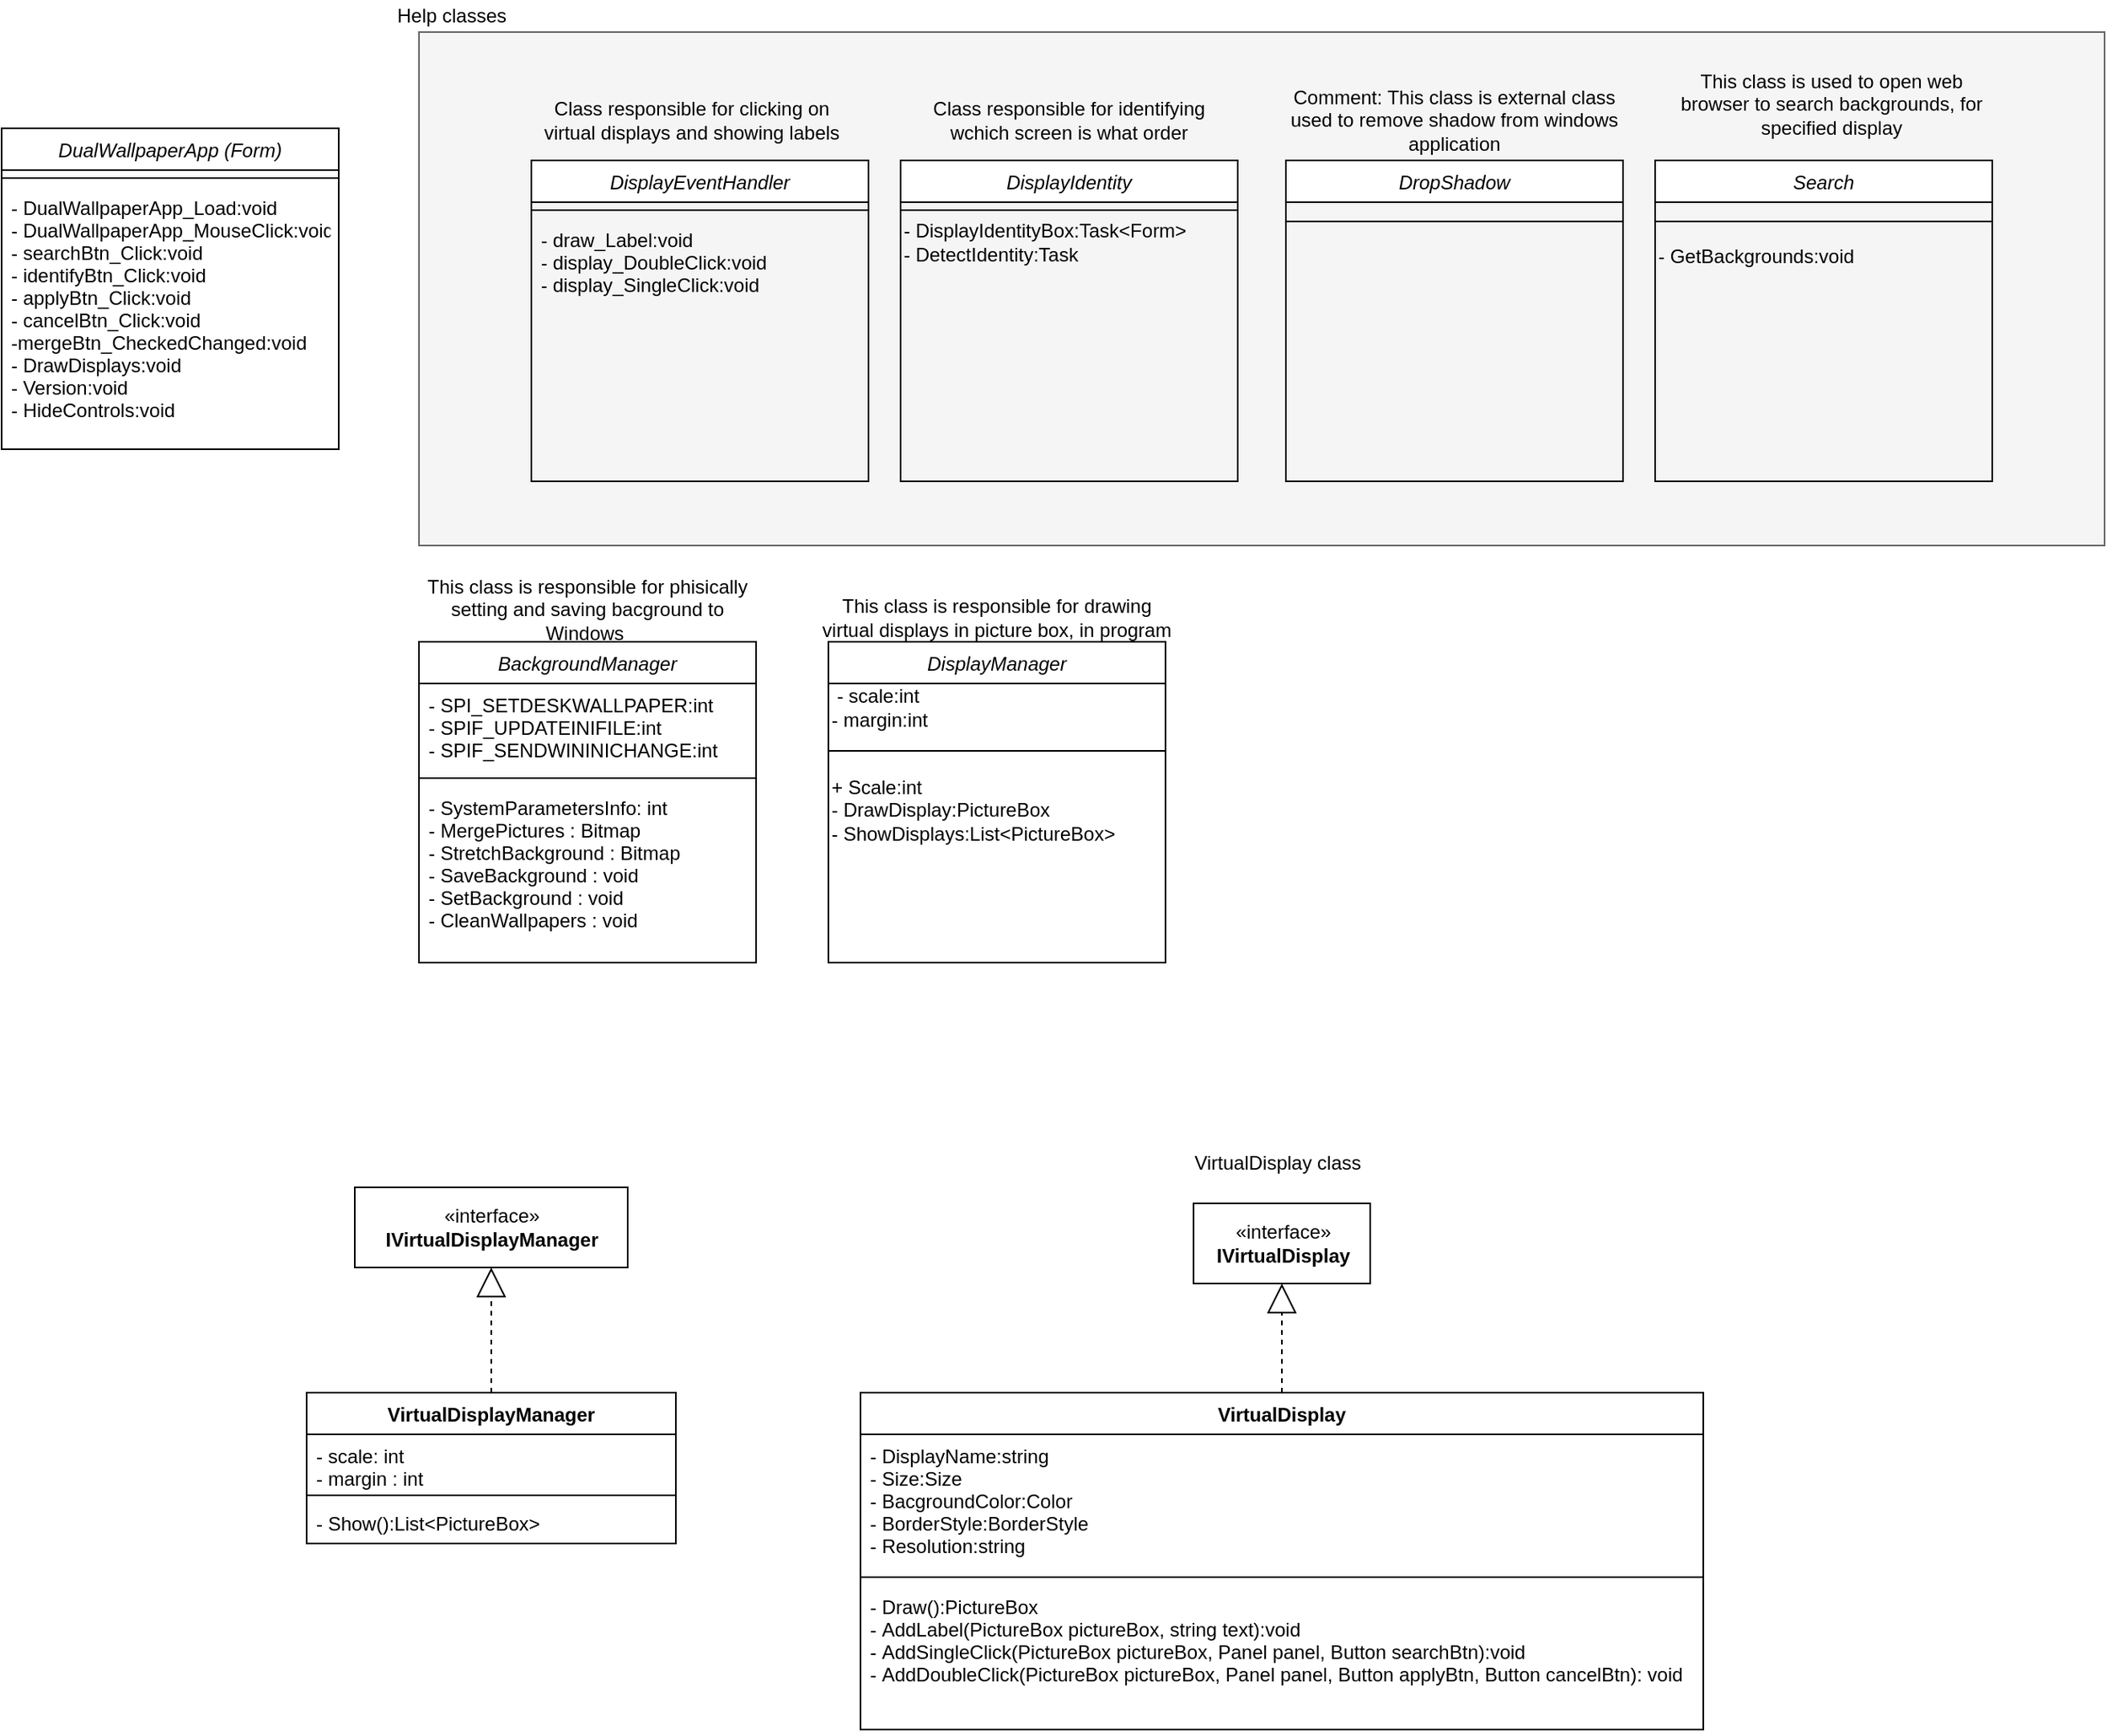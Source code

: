 <mxfile version="16.1.0" type="device"><diagram id="C5RBs43oDa-KdzZeNtuy" name="Page-1"><mxGraphModel dx="258" dy="794" grid="1" gridSize="10" guides="1" tooltips="1" connect="1" arrows="1" fold="1" page="1" pageScale="1" pageWidth="827" pageHeight="1169" math="0" shadow="0"><root><mxCell id="WIyWlLk6GJQsqaUBKTNV-0"/><mxCell id="WIyWlLk6GJQsqaUBKTNV-1" parent="WIyWlLk6GJQsqaUBKTNV-0"/><mxCell id="JTBfQJmA-yWatGNvvHUe-33" value="" style="rounded=0;whiteSpace=wrap;html=1;fillColor=#f5f5f5;strokeColor=#666666;fontColor=#333333;" vertex="1" parent="WIyWlLk6GJQsqaUBKTNV-1"><mxGeometry x="510" y="30" width="1050" height="320" as="geometry"/></mxCell><mxCell id="zkfFHV4jXpPFQw0GAbJ--0" value="BackgroundManager" style="swimlane;fontStyle=2;align=center;verticalAlign=top;childLayout=stackLayout;horizontal=1;startSize=26;horizontalStack=0;resizeParent=1;resizeLast=0;collapsible=1;marginBottom=0;rounded=0;shadow=0;strokeWidth=1;" parent="WIyWlLk6GJQsqaUBKTNV-1" vertex="1"><mxGeometry x="510" y="410" width="210" height="200" as="geometry"><mxRectangle x="230" y="140" width="160" height="26" as="alternateBounds"/></mxGeometry></mxCell><mxCell id="zkfFHV4jXpPFQw0GAbJ--2" value="- SPI_SETDESKWALLPAPER:int&#10;- SPIF_UPDATEINIFILE:int&#10;- SPIF_SENDWININICHANGE:int" style="text;align=left;verticalAlign=top;spacingLeft=4;spacingRight=4;overflow=hidden;rotatable=0;points=[[0,0.5],[1,0.5]];portConstraint=eastwest;rounded=0;shadow=0;html=0;" parent="zkfFHV4jXpPFQw0GAbJ--0" vertex="1"><mxGeometry y="26" width="210" height="54" as="geometry"/></mxCell><mxCell id="zkfFHV4jXpPFQw0GAbJ--4" value="" style="line;html=1;strokeWidth=1;align=left;verticalAlign=middle;spacingTop=-1;spacingLeft=3;spacingRight=3;rotatable=0;labelPosition=right;points=[];portConstraint=eastwest;" parent="zkfFHV4jXpPFQw0GAbJ--0" vertex="1"><mxGeometry y="80" width="210" height="10" as="geometry"/></mxCell><mxCell id="zkfFHV4jXpPFQw0GAbJ--5" value="- SystemParametersInfo: int&#10;- MergePictures : Bitmap&#10;- StretchBackground : Bitmap&#10;- SaveBackground : void&#10;- SetBackground : void&#10;- CleanWallpapers : void" style="text;align=left;verticalAlign=top;spacingLeft=4;spacingRight=4;overflow=hidden;rotatable=0;points=[[0,0.5],[1,0.5]];portConstraint=eastwest;" parent="zkfFHV4jXpPFQw0GAbJ--0" vertex="1"><mxGeometry y="90" width="210" height="110" as="geometry"/></mxCell><mxCell id="JTBfQJmA-yWatGNvvHUe-5" value="DisplayEventHandler" style="swimlane;fontStyle=2;align=center;verticalAlign=top;childLayout=stackLayout;horizontal=1;startSize=26;horizontalStack=0;resizeParent=1;resizeLast=0;collapsible=1;marginBottom=0;rounded=0;shadow=0;strokeWidth=1;" vertex="1" parent="WIyWlLk6GJQsqaUBKTNV-1"><mxGeometry x="580" y="110" width="210" height="200" as="geometry"><mxRectangle x="230" y="140" width="160" height="26" as="alternateBounds"/></mxGeometry></mxCell><mxCell id="JTBfQJmA-yWatGNvvHUe-7" value="" style="line;html=1;strokeWidth=1;align=left;verticalAlign=middle;spacingTop=-1;spacingLeft=3;spacingRight=3;rotatable=0;labelPosition=right;points=[];portConstraint=eastwest;" vertex="1" parent="JTBfQJmA-yWatGNvvHUe-5"><mxGeometry y="26" width="210" height="10" as="geometry"/></mxCell><mxCell id="JTBfQJmA-yWatGNvvHUe-8" value="- draw_Label:void&#10;- display_DoubleClick:void&#10;- display_SingleClick:void" style="text;align=left;verticalAlign=top;spacingLeft=4;spacingRight=4;overflow=hidden;rotatable=0;points=[[0,0.5],[1,0.5]];portConstraint=eastwest;" vertex="1" parent="JTBfQJmA-yWatGNvvHUe-5"><mxGeometry y="36" width="210" height="110" as="geometry"/></mxCell><mxCell id="JTBfQJmA-yWatGNvvHUe-9" value="DisplayIdentity" style="swimlane;fontStyle=2;align=center;verticalAlign=top;childLayout=stackLayout;horizontal=1;startSize=26;horizontalStack=0;resizeParent=1;resizeLast=0;collapsible=1;marginBottom=0;rounded=0;shadow=0;strokeWidth=1;" vertex="1" parent="WIyWlLk6GJQsqaUBKTNV-1"><mxGeometry x="810" y="110" width="210" height="200" as="geometry"><mxRectangle x="230" y="140" width="160" height="26" as="alternateBounds"/></mxGeometry></mxCell><mxCell id="JTBfQJmA-yWatGNvvHUe-10" value="" style="line;html=1;strokeWidth=1;align=left;verticalAlign=middle;spacingTop=-1;spacingLeft=3;spacingRight=3;rotatable=0;labelPosition=right;points=[];portConstraint=eastwest;" vertex="1" parent="JTBfQJmA-yWatGNvvHUe-9"><mxGeometry y="26" width="210" height="10" as="geometry"/></mxCell><mxCell id="JTBfQJmA-yWatGNvvHUe-12" value="-&amp;nbsp;DisplayIdentityBox:Task&amp;lt;Form&amp;gt;&lt;br&gt;- DetectIdentity:Task" style="text;html=1;align=left;verticalAlign=middle;resizable=0;points=[];autosize=1;strokeColor=none;fillColor=none;" vertex="1" parent="JTBfQJmA-yWatGNvvHUe-9"><mxGeometry y="36" width="210" height="30" as="geometry"/></mxCell><mxCell id="JTBfQJmA-yWatGNvvHUe-13" value="DisplayManager" style="swimlane;fontStyle=2;align=center;verticalAlign=top;childLayout=stackLayout;horizontal=1;startSize=26;horizontalStack=0;resizeParent=1;resizeLast=0;collapsible=1;marginBottom=0;rounded=0;shadow=0;strokeWidth=1;" vertex="1" parent="WIyWlLk6GJQsqaUBKTNV-1"><mxGeometry x="765" y="410" width="210" height="200" as="geometry"><mxRectangle x="230" y="140" width="160" height="26" as="alternateBounds"/></mxGeometry></mxCell><mxCell id="JTBfQJmA-yWatGNvvHUe-16" value="&amp;nbsp;- scale:int&lt;br&gt;- margin:int&lt;br&gt;" style="text;html=1;align=left;verticalAlign=middle;resizable=0;points=[];autosize=1;strokeColor=none;fillColor=none;" vertex="1" parent="JTBfQJmA-yWatGNvvHUe-13"><mxGeometry y="26" width="210" height="30" as="geometry"/></mxCell><mxCell id="JTBfQJmA-yWatGNvvHUe-14" value="" style="line;html=1;strokeWidth=1;align=left;verticalAlign=middle;spacingTop=-1;spacingLeft=3;spacingRight=3;rotatable=0;labelPosition=right;points=[];portConstraint=eastwest;" vertex="1" parent="JTBfQJmA-yWatGNvvHUe-13"><mxGeometry y="56" width="210" height="24" as="geometry"/></mxCell><mxCell id="JTBfQJmA-yWatGNvvHUe-15" value="+ Scale:int&lt;br&gt;-&amp;nbsp;DrawDisplay:PictureBox&lt;br&gt;- ShowDisplays:List&amp;lt;PictureBox&amp;gt;&lt;br&gt;" style="text;html=1;align=left;verticalAlign=middle;resizable=0;points=[];autosize=1;strokeColor=none;fillColor=none;" vertex="1" parent="JTBfQJmA-yWatGNvvHUe-13"><mxGeometry y="80" width="210" height="50" as="geometry"/></mxCell><mxCell id="JTBfQJmA-yWatGNvvHUe-17" value="DropShadow" style="swimlane;fontStyle=2;align=center;verticalAlign=top;childLayout=stackLayout;horizontal=1;startSize=26;horizontalStack=0;resizeParent=1;resizeLast=0;collapsible=1;marginBottom=0;rounded=0;shadow=0;strokeWidth=1;" vertex="1" parent="WIyWlLk6GJQsqaUBKTNV-1"><mxGeometry x="1050" y="110" width="210" height="200" as="geometry"><mxRectangle x="230" y="140" width="160" height="26" as="alternateBounds"/></mxGeometry></mxCell><mxCell id="JTBfQJmA-yWatGNvvHUe-19" value="" style="line;html=1;strokeWidth=1;align=left;verticalAlign=middle;spacingTop=-1;spacingLeft=3;spacingRight=3;rotatable=0;labelPosition=right;points=[];portConstraint=eastwest;" vertex="1" parent="JTBfQJmA-yWatGNvvHUe-17"><mxGeometry y="26" width="210" height="24" as="geometry"/></mxCell><mxCell id="JTBfQJmA-yWatGNvvHUe-21" value="Comment: This class is external class used to remove shadow from windows application" style="text;html=1;strokeColor=none;fillColor=none;align=center;verticalAlign=middle;whiteSpace=wrap;rounded=0;" vertex="1" parent="WIyWlLk6GJQsqaUBKTNV-1"><mxGeometry x="1050" y="70" width="210" height="30" as="geometry"/></mxCell><mxCell id="JTBfQJmA-yWatGNvvHUe-22" value="Search" style="swimlane;fontStyle=2;align=center;verticalAlign=top;childLayout=stackLayout;horizontal=1;startSize=26;horizontalStack=0;resizeParent=1;resizeLast=0;collapsible=1;marginBottom=0;rounded=0;shadow=0;strokeWidth=1;" vertex="1" parent="WIyWlLk6GJQsqaUBKTNV-1"><mxGeometry x="1280" y="110" width="210" height="200" as="geometry"><mxRectangle x="230" y="140" width="160" height="26" as="alternateBounds"/></mxGeometry></mxCell><mxCell id="JTBfQJmA-yWatGNvvHUe-24" value="" style="line;html=1;strokeWidth=1;align=left;verticalAlign=middle;spacingTop=-1;spacingLeft=3;spacingRight=3;rotatable=0;labelPosition=right;points=[];portConstraint=eastwest;" vertex="1" parent="JTBfQJmA-yWatGNvvHUe-22"><mxGeometry y="26" width="210" height="24" as="geometry"/></mxCell><mxCell id="JTBfQJmA-yWatGNvvHUe-25" value="-&amp;nbsp;GetBackgrounds:void" style="text;html=1;align=left;verticalAlign=middle;resizable=0;points=[];autosize=1;strokeColor=none;fillColor=none;" vertex="1" parent="JTBfQJmA-yWatGNvvHUe-22"><mxGeometry y="50" width="210" height="20" as="geometry"/></mxCell><mxCell id="JTBfQJmA-yWatGNvvHUe-26" value="DualWallpaperApp (Form)" style="swimlane;fontStyle=2;align=center;verticalAlign=top;childLayout=stackLayout;horizontal=1;startSize=26;horizontalStack=0;resizeParent=1;resizeLast=0;collapsible=1;marginBottom=0;rounded=0;shadow=0;strokeWidth=1;" vertex="1" parent="WIyWlLk6GJQsqaUBKTNV-1"><mxGeometry x="250" y="90" width="210" height="200" as="geometry"><mxRectangle x="230" y="140" width="160" height="26" as="alternateBounds"/></mxGeometry></mxCell><mxCell id="JTBfQJmA-yWatGNvvHUe-28" value="" style="line;html=1;strokeWidth=1;align=left;verticalAlign=middle;spacingTop=-1;spacingLeft=3;spacingRight=3;rotatable=0;labelPosition=right;points=[];portConstraint=eastwest;" vertex="1" parent="JTBfQJmA-yWatGNvvHUe-26"><mxGeometry y="26" width="210" height="10" as="geometry"/></mxCell><mxCell id="JTBfQJmA-yWatGNvvHUe-29" value="- DualWallpaperApp_Load:void&#10;- DualWallpaperApp_MouseClick:void&#10;- searchBtn_Click:void&#10;- identifyBtn_Click:void&#10;- applyBtn_Click:void&#10;- cancelBtn_Click:void&#10;-mergeBtn_CheckedChanged:void&#10;- DrawDisplays:void&#10;- Version:void&#10;- HideControls:void&#10;&#10;&#10;" style="text;align=left;verticalAlign=top;spacingLeft=4;spacingRight=4;overflow=hidden;rotatable=0;points=[[0,0.5],[1,0.5]];portConstraint=eastwest;" vertex="1" parent="JTBfQJmA-yWatGNvvHUe-26"><mxGeometry y="36" width="210" height="150" as="geometry"/></mxCell><mxCell id="JTBfQJmA-yWatGNvvHUe-30" value="This class is used to open web browser to search backgrounds, for specified display" style="text;html=1;strokeColor=none;fillColor=none;align=center;verticalAlign=middle;whiteSpace=wrap;rounded=0;" vertex="1" parent="WIyWlLk6GJQsqaUBKTNV-1"><mxGeometry x="1290" y="60" width="200" height="30" as="geometry"/></mxCell><mxCell id="JTBfQJmA-yWatGNvvHUe-31" value="Class responsible for clicking on virtual displays and showing labels" style="text;html=1;strokeColor=none;fillColor=none;align=center;verticalAlign=middle;whiteSpace=wrap;rounded=0;" vertex="1" parent="WIyWlLk6GJQsqaUBKTNV-1"><mxGeometry x="580" y="70" width="200" height="30" as="geometry"/></mxCell><mxCell id="JTBfQJmA-yWatGNvvHUe-32" value="Class responsible for identifying wchich screen is what order" style="text;html=1;strokeColor=none;fillColor=none;align=center;verticalAlign=middle;whiteSpace=wrap;rounded=0;" vertex="1" parent="WIyWlLk6GJQsqaUBKTNV-1"><mxGeometry x="810" y="70" width="210" height="30" as="geometry"/></mxCell><mxCell id="JTBfQJmA-yWatGNvvHUe-34" value="Help classes" style="text;html=1;align=center;verticalAlign=middle;resizable=0;points=[];autosize=1;strokeColor=none;fillColor=none;" vertex="1" parent="WIyWlLk6GJQsqaUBKTNV-1"><mxGeometry x="490" y="10" width="80" height="20" as="geometry"/></mxCell><mxCell id="JTBfQJmA-yWatGNvvHUe-35" value="VirtualDisplay class" style="text;html=1;strokeColor=none;fillColor=none;align=center;verticalAlign=middle;whiteSpace=wrap;rounded=0;" vertex="1" parent="WIyWlLk6GJQsqaUBKTNV-1"><mxGeometry x="960" y="720" width="170" height="30" as="geometry"/></mxCell><mxCell id="JTBfQJmA-yWatGNvvHUe-36" value="This class is responsible for drawing virtual displays in picture box, in program" style="text;html=1;strokeColor=none;fillColor=none;align=center;verticalAlign=middle;whiteSpace=wrap;rounded=0;" vertex="1" parent="WIyWlLk6GJQsqaUBKTNV-1"><mxGeometry x="755" y="380" width="230" height="30" as="geometry"/></mxCell><mxCell id="JTBfQJmA-yWatGNvvHUe-37" value="This class is responsible for phisically setting and saving bacground to Windows&amp;nbsp;" style="text;html=1;strokeColor=none;fillColor=none;align=center;verticalAlign=middle;whiteSpace=wrap;rounded=0;" vertex="1" parent="WIyWlLk6GJQsqaUBKTNV-1"><mxGeometry x="510" y="370" width="210" height="40" as="geometry"/></mxCell><mxCell id="JTBfQJmA-yWatGNvvHUe-38" value="«interface»&lt;br&gt;&lt;b&gt;IVirtualDisplay&lt;/b&gt;" style="html=1;" vertex="1" parent="WIyWlLk6GJQsqaUBKTNV-1"><mxGeometry x="992.5" y="760" width="110" height="50" as="geometry"/></mxCell><mxCell id="JTBfQJmA-yWatGNvvHUe-39" value="VirtualDisplay" style="swimlane;fontStyle=1;align=center;verticalAlign=top;childLayout=stackLayout;horizontal=1;startSize=26;horizontalStack=0;resizeParent=1;resizeParentMax=0;resizeLast=0;collapsible=1;marginBottom=0;" vertex="1" parent="WIyWlLk6GJQsqaUBKTNV-1"><mxGeometry x="785" y="878" width="525" height="210" as="geometry"/></mxCell><mxCell id="JTBfQJmA-yWatGNvvHUe-40" value="- DisplayName:string&#10;- Size:Size&#10;- BacgroundColor:Color&#10;- BorderStyle:BorderStyle&#10;- Resolution:string" style="text;strokeColor=none;fillColor=none;align=left;verticalAlign=top;spacingLeft=4;spacingRight=4;overflow=hidden;rotatable=0;points=[[0,0.5],[1,0.5]];portConstraint=eastwest;" vertex="1" parent="JTBfQJmA-yWatGNvvHUe-39"><mxGeometry y="26" width="525" height="84" as="geometry"/></mxCell><mxCell id="JTBfQJmA-yWatGNvvHUe-41" value="" style="line;strokeWidth=1;fillColor=none;align=left;verticalAlign=middle;spacingTop=-1;spacingLeft=3;spacingRight=3;rotatable=0;labelPosition=right;points=[];portConstraint=eastwest;" vertex="1" parent="JTBfQJmA-yWatGNvvHUe-39"><mxGeometry y="110" width="525" height="10" as="geometry"/></mxCell><mxCell id="JTBfQJmA-yWatGNvvHUe-42" value="- Draw():PictureBox&#10;- AddLabel(PictureBox pictureBox, string text):void&#10;- AddSingleClick(PictureBox pictureBox, Panel panel, Button searchBtn):void&#10;- AddDoubleClick(PictureBox pictureBox, Panel panel, Button applyBtn, Button cancelBtn): void" style="text;strokeColor=none;fillColor=none;align=left;verticalAlign=top;spacingLeft=4;spacingRight=4;overflow=hidden;rotatable=0;points=[[0,0.5],[1,0.5]];portConstraint=eastwest;" vertex="1" parent="JTBfQJmA-yWatGNvvHUe-39"><mxGeometry y="120" width="525" height="90" as="geometry"/></mxCell><mxCell id="JTBfQJmA-yWatGNvvHUe-44" value="" style="endArrow=block;endSize=16;endFill=0;html=1;rounded=0;entryX=0.5;entryY=1;entryDx=0;entryDy=0;exitX=0.5;exitY=0;exitDx=0;exitDy=0;dashed=1;" edge="1" parent="WIyWlLk6GJQsqaUBKTNV-1" source="JTBfQJmA-yWatGNvvHUe-39" target="JTBfQJmA-yWatGNvvHUe-38"><mxGeometry width="160" relative="1" as="geometry"><mxPoint x="490" y="860" as="sourcePoint"/><mxPoint x="650" y="860" as="targetPoint"/></mxGeometry></mxCell><mxCell id="JTBfQJmA-yWatGNvvHUe-45" value="VirtualDisplayManager" style="swimlane;fontStyle=1;align=center;verticalAlign=top;childLayout=stackLayout;horizontal=1;startSize=26;horizontalStack=0;resizeParent=1;resizeParentMax=0;resizeLast=0;collapsible=1;marginBottom=0;" vertex="1" parent="WIyWlLk6GJQsqaUBKTNV-1"><mxGeometry x="440" y="878" width="230" height="94" as="geometry"/></mxCell><mxCell id="JTBfQJmA-yWatGNvvHUe-46" value="- scale: int&#10;- margin : int" style="text;strokeColor=none;fillColor=none;align=left;verticalAlign=top;spacingLeft=4;spacingRight=4;overflow=hidden;rotatable=0;points=[[0,0.5],[1,0.5]];portConstraint=eastwest;" vertex="1" parent="JTBfQJmA-yWatGNvvHUe-45"><mxGeometry y="26" width="230" height="34" as="geometry"/></mxCell><mxCell id="JTBfQJmA-yWatGNvvHUe-47" value="" style="line;strokeWidth=1;fillColor=none;align=left;verticalAlign=middle;spacingTop=-1;spacingLeft=3;spacingRight=3;rotatable=0;labelPosition=right;points=[];portConstraint=eastwest;" vertex="1" parent="JTBfQJmA-yWatGNvvHUe-45"><mxGeometry y="60" width="230" height="8" as="geometry"/></mxCell><mxCell id="JTBfQJmA-yWatGNvvHUe-48" value="- Show():List&lt;PictureBox&gt;" style="text;strokeColor=none;fillColor=none;align=left;verticalAlign=top;spacingLeft=4;spacingRight=4;overflow=hidden;rotatable=0;points=[[0,0.5],[1,0.5]];portConstraint=eastwest;" vertex="1" parent="JTBfQJmA-yWatGNvvHUe-45"><mxGeometry y="68" width="230" height="26" as="geometry"/></mxCell><mxCell id="JTBfQJmA-yWatGNvvHUe-49" value="«interface»&lt;br&gt;&lt;b&gt;IVirtualDisplayManager&lt;/b&gt;" style="html=1;" vertex="1" parent="WIyWlLk6GJQsqaUBKTNV-1"><mxGeometry x="470" y="750" width="170" height="50" as="geometry"/></mxCell><mxCell id="JTBfQJmA-yWatGNvvHUe-50" value="" style="endArrow=block;endSize=16;endFill=0;html=1;rounded=0;entryX=0.5;entryY=1;entryDx=0;entryDy=0;exitX=0.5;exitY=0;exitDx=0;exitDy=0;dashed=1;" edge="1" parent="WIyWlLk6GJQsqaUBKTNV-1" source="JTBfQJmA-yWatGNvvHUe-45" target="JTBfQJmA-yWatGNvvHUe-49"><mxGeometry width="160" relative="1" as="geometry"><mxPoint x="554.66" y="878.0" as="sourcePoint"/><mxPoint x="554.66" y="810.0" as="targetPoint"/></mxGeometry></mxCell></root></mxGraphModel></diagram></mxfile>